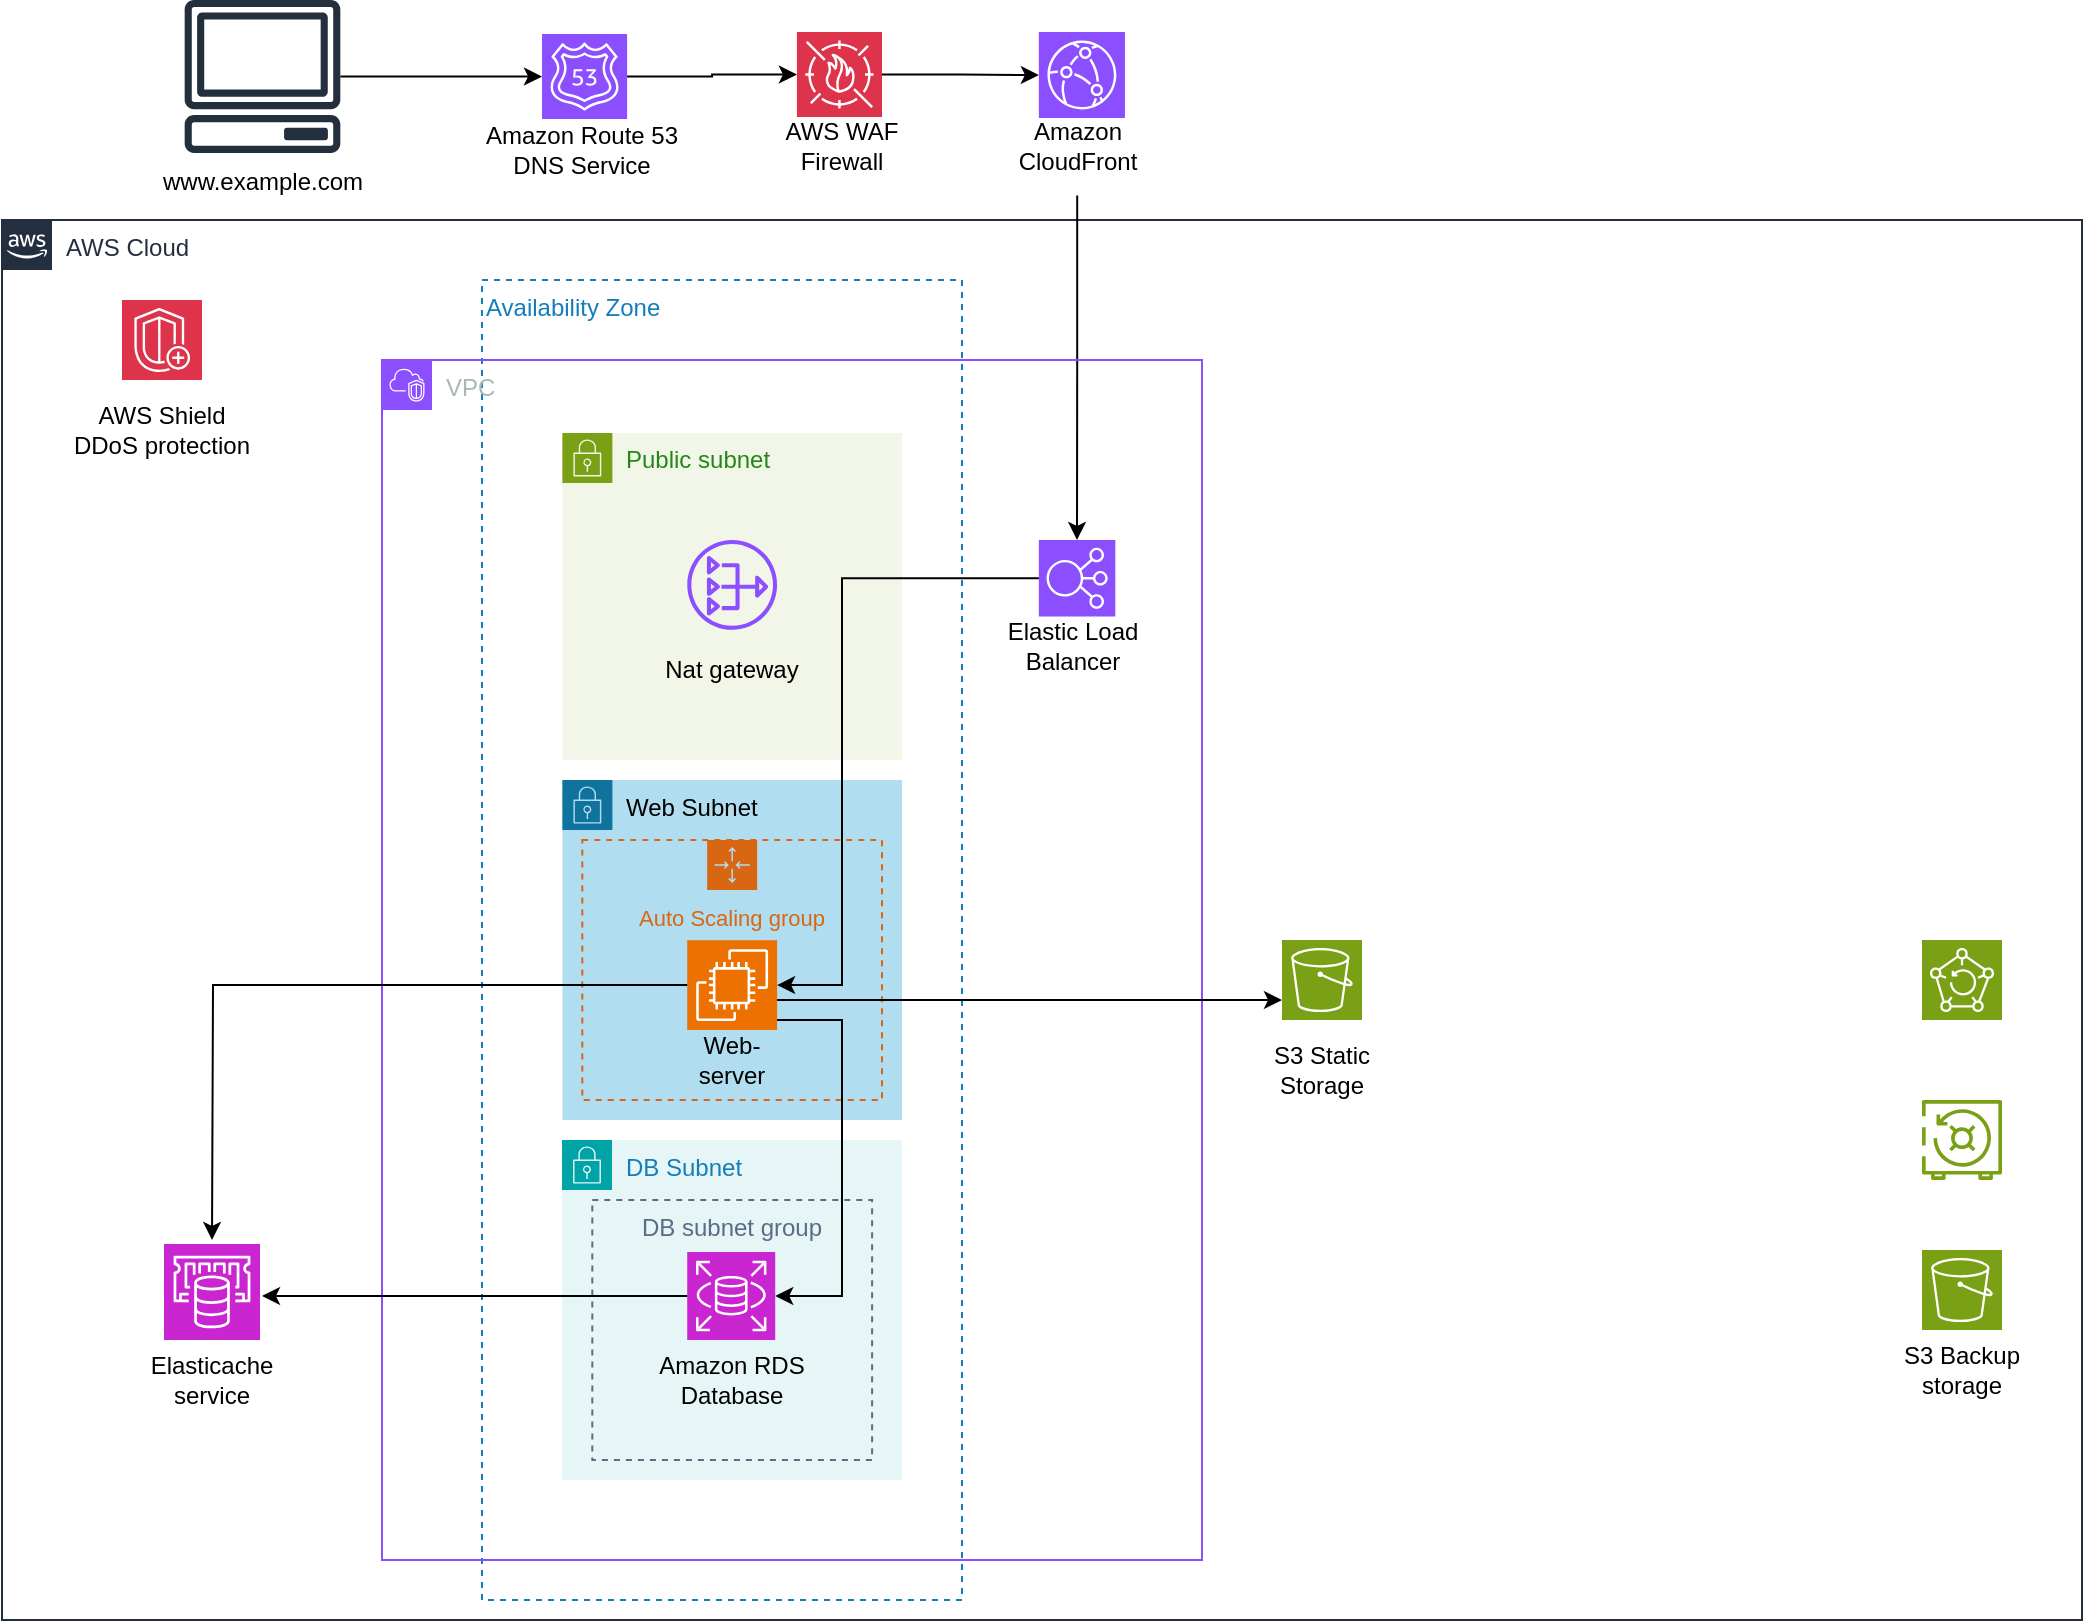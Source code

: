 <mxfile version="24.7.6">
  <diagram id="Ht1M8jgEwFfnCIfOTk4-" name="Page-1">
    <mxGraphModel dx="1271" dy="853" grid="1" gridSize="10" guides="1" tooltips="1" connect="1" arrows="1" fold="1" page="1" pageScale="1" pageWidth="1169" pageHeight="827" math="0" shadow="0">
      <root>
        <mxCell id="0" />
        <mxCell id="1" parent="0" />
        <mxCell id="hU0i-UHhHBunBTIwxAAJ-88" value="Availability Zone" style="fillColor=none;strokeColor=#147EBA;dashed=1;verticalAlign=top;fontStyle=0;fontColor=#147EBA;whiteSpace=wrap;html=1;align=left;" vertex="1" parent="1">
          <mxGeometry x="280" y="150" width="240" height="660" as="geometry" />
        </mxCell>
        <mxCell id="UEzPUAAOIrF-is8g5C7q-74" value="AWS Cloud" style="points=[[0,0],[0.25,0],[0.5,0],[0.75,0],[1,0],[1,0.25],[1,0.5],[1,0.75],[1,1],[0.75,1],[0.5,1],[0.25,1],[0,1],[0,0.75],[0,0.5],[0,0.25]];outlineConnect=0;gradientColor=none;html=1;whiteSpace=wrap;fontSize=12;fontStyle=0;shape=mxgraph.aws4.group;grIcon=mxgraph.aws4.group_aws_cloud_alt;strokeColor=#232F3E;fillColor=none;verticalAlign=top;align=left;spacingLeft=30;fontColor=#232F3E;dashed=0;labelBackgroundColor=#ffffff;container=0;pointerEvents=0;collapsible=0;recursiveResize=0;" parent="1" vertex="1">
          <mxGeometry x="40" y="120" width="1040" height="700" as="geometry" />
        </mxCell>
        <mxCell id="hU0i-UHhHBunBTIwxAAJ-33" value="" style="edgeStyle=orthogonalEdgeStyle;rounded=0;orthogonalLoop=1;jettySize=auto;html=1;entryX=0;entryY=0.5;entryDx=0;entryDy=0;entryPerimeter=0;" edge="1" parent="1" source="hU0i-UHhHBunBTIwxAAJ-27" target="hU0i-UHhHBunBTIwxAAJ-32">
          <mxGeometry relative="1" as="geometry" />
        </mxCell>
        <mxCell id="hU0i-UHhHBunBTIwxAAJ-27" value="" style="sketch=0;outlineConnect=0;fontColor=#232F3E;gradientColor=none;fillColor=#232F3D;strokeColor=none;dashed=0;verticalLabelPosition=bottom;verticalAlign=top;align=center;html=1;fontSize=12;fontStyle=0;aspect=fixed;pointerEvents=1;shape=mxgraph.aws4.client;" vertex="1" parent="1">
          <mxGeometry x="131" y="10.0" width="78.5" height="76.49" as="geometry" />
        </mxCell>
        <mxCell id="hU0i-UHhHBunBTIwxAAJ-28" value="www.example.com" style="text;strokeColor=none;align=center;fillColor=none;html=1;verticalAlign=middle;whiteSpace=wrap;rounded=0;" vertex="1" parent="1">
          <mxGeometry x="109.75" y="86.49" width="121" height="30" as="geometry" />
        </mxCell>
        <mxCell id="hU0i-UHhHBunBTIwxAAJ-32" value="" style="sketch=0;points=[[0,0,0],[0.25,0,0],[0.5,0,0],[0.75,0,0],[1,0,0],[0,1,0],[0.25,1,0],[0.5,1,0],[0.75,1,0],[1,1,0],[0,0.25,0],[0,0.5,0],[0,0.75,0],[1,0.25,0],[1,0.5,0],[1,0.75,0]];outlineConnect=0;fontColor=#232F3E;fillColor=#8C4FFF;strokeColor=#ffffff;dashed=0;verticalLabelPosition=bottom;verticalAlign=top;align=center;html=1;fontSize=12;fontStyle=0;aspect=fixed;shape=mxgraph.aws4.resourceIcon;resIcon=mxgraph.aws4.route_53;" vertex="1" parent="1">
          <mxGeometry x="310" y="26.97" width="42.55" height="42.55" as="geometry" />
        </mxCell>
        <mxCell id="hU0i-UHhHBunBTIwxAAJ-34" value="Amazon Route 53&lt;div&gt;DNS Service&lt;/div&gt;" style="text;strokeColor=none;align=center;fillColor=none;html=1;verticalAlign=middle;whiteSpace=wrap;rounded=0;" vertex="1" parent="1">
          <mxGeometry x="280" y="70" width="100" height="30" as="geometry" />
        </mxCell>
        <mxCell id="hU0i-UHhHBunBTIwxAAJ-50" value="" style="sketch=0;points=[[0,0,0],[0.25,0,0],[0.5,0,0],[0.75,0,0],[1,0,0],[0,1,0],[0.25,1,0],[0.5,1,0],[0.75,1,0],[1,1,0],[0,0.25,0],[0,0.5,0],[0,0.75,0],[1,0.25,0],[1,0.5,0],[1,0.75,0]];outlineConnect=0;fontColor=#232F3E;fillColor=#DD344C;strokeColor=#ffffff;dashed=0;verticalLabelPosition=bottom;verticalAlign=top;align=center;html=1;fontSize=12;fontStyle=0;aspect=fixed;shape=mxgraph.aws4.resourceIcon;resIcon=mxgraph.aws4.waf;" vertex="1" parent="1">
          <mxGeometry x="437.45" y="25.97" width="42.55" height="42.55" as="geometry" />
        </mxCell>
        <mxCell id="hU0i-UHhHBunBTIwxAAJ-51" value="" style="sketch=0;points=[[0,0,0],[0.25,0,0],[0.5,0,0],[0.75,0,0],[1,0,0],[0,1,0],[0.25,1,0],[0.5,1,0],[0.75,1,0],[1,1,0],[0,0.25,0],[0,0.5,0],[0,0.75,0],[1,0.25,0],[1,0.5,0],[1,0.75,0]];outlineConnect=0;fontColor=#232F3E;fillColor=#8C4FFF;strokeColor=#ffffff;dashed=0;verticalLabelPosition=bottom;verticalAlign=top;align=center;html=1;fontSize=12;fontStyle=0;aspect=fixed;shape=mxgraph.aws4.resourceIcon;resIcon=mxgraph.aws4.cloudfront;" vertex="1" parent="1">
          <mxGeometry x="558.43" y="25.97" width="43.05" height="43.05" as="geometry" />
        </mxCell>
        <mxCell id="hU0i-UHhHBunBTIwxAAJ-52" value="AWS WAF Firewall" style="text;strokeColor=none;align=center;fillColor=none;html=1;verticalAlign=middle;whiteSpace=wrap;rounded=0;" vertex="1" parent="1">
          <mxGeometry x="430" y="68.52" width="60" height="29" as="geometry" />
        </mxCell>
        <mxCell id="hU0i-UHhHBunBTIwxAAJ-97" style="edgeStyle=orthogonalEdgeStyle;rounded=0;orthogonalLoop=1;jettySize=auto;html=1;" edge="1" parent="1" source="hU0i-UHhHBunBTIwxAAJ-57" target="hU0i-UHhHBunBTIwxAAJ-40">
          <mxGeometry relative="1" as="geometry" />
        </mxCell>
        <mxCell id="hU0i-UHhHBunBTIwxAAJ-57" value="Amazon CloudFront" style="text;strokeColor=none;align=center;fillColor=none;html=1;verticalAlign=middle;whiteSpace=wrap;rounded=0;" vertex="1" parent="1">
          <mxGeometry x="537.55" y="58.35" width="80" height="49.35" as="geometry" />
        </mxCell>
        <mxCell id="hU0i-UHhHBunBTIwxAAJ-82" style="edgeStyle=orthogonalEdgeStyle;rounded=0;orthogonalLoop=1;jettySize=auto;html=1;entryX=0;entryY=0.5;entryDx=0;entryDy=0;entryPerimeter=0;" edge="1" parent="1" source="hU0i-UHhHBunBTIwxAAJ-32" target="hU0i-UHhHBunBTIwxAAJ-50">
          <mxGeometry relative="1" as="geometry" />
        </mxCell>
        <mxCell id="hU0i-UHhHBunBTIwxAAJ-83" style="edgeStyle=orthogonalEdgeStyle;rounded=0;orthogonalLoop=1;jettySize=auto;html=1;entryX=0;entryY=0.5;entryDx=0;entryDy=0;entryPerimeter=0;" edge="1" parent="1" source="hU0i-UHhHBunBTIwxAAJ-50" target="hU0i-UHhHBunBTIwxAAJ-51">
          <mxGeometry relative="1" as="geometry" />
        </mxCell>
        <mxCell id="hU0i-UHhHBunBTIwxAAJ-36" value="" style="sketch=0;points=[[0,0,0],[0.25,0,0],[0.5,0,0],[0.75,0,0],[1,0,0],[0,1,0],[0.25,1,0],[0.5,1,0],[0.75,1,0],[1,1,0],[0,0.25,0],[0,0.5,0],[0,0.75,0],[1,0.25,0],[1,0.5,0],[1,0.75,0]];outlineConnect=0;fontColor=#232F3E;fillColor=#DD344C;strokeColor=#ffffff;dashed=0;verticalLabelPosition=bottom;verticalAlign=top;align=center;html=1;fontSize=12;fontStyle=0;aspect=fixed;shape=mxgraph.aws4.resourceIcon;resIcon=mxgraph.aws4.shield;" vertex="1" parent="1">
          <mxGeometry x="100" y="160" width="40" height="40" as="geometry" />
        </mxCell>
        <mxCell id="hU0i-UHhHBunBTIwxAAJ-37" value="AWS Shield&lt;div&gt;DDoS protection&lt;/div&gt;" style="text;strokeColor=none;align=center;fillColor=none;html=1;verticalAlign=middle;whiteSpace=wrap;rounded=0;" vertex="1" parent="1">
          <mxGeometry x="69" y="210" width="102" height="30" as="geometry" />
        </mxCell>
        <mxCell id="hU0i-UHhHBunBTIwxAAJ-76" value="" style="sketch=0;points=[[0,0,0],[0.25,0,0],[0.5,0,0],[0.75,0,0],[1,0,0],[0,1,0],[0.25,1,0],[0.5,1,0],[0.75,1,0],[1,1,0],[0,0.25,0],[0,0.5,0],[0,0.75,0],[1,0.25,0],[1,0.5,0],[1,0.75,0]];outlineConnect=0;fontColor=#232F3E;fillColor=#7AA116;strokeColor=#ffffff;dashed=0;verticalLabelPosition=bottom;verticalAlign=top;align=center;html=1;fontSize=12;fontStyle=0;aspect=fixed;shape=mxgraph.aws4.resourceIcon;resIcon=mxgraph.aws4.s3;" vertex="1" parent="1">
          <mxGeometry x="1000" y="635" width="40" height="40" as="geometry" />
        </mxCell>
        <mxCell id="hU0i-UHhHBunBTIwxAAJ-77" value="" style="sketch=0;points=[[0,0,0],[0.25,0,0],[0.5,0,0],[0.75,0,0],[1,0,0],[0,1,0],[0.25,1,0],[0.5,1,0],[0.75,1,0],[1,1,0],[0,0.25,0],[0,0.5,0],[0,0.75,0],[1,0.25,0],[1,0.5,0],[1,0.75,0]];outlineConnect=0;fontColor=#232F3E;fillColor=#7AA116;strokeColor=#ffffff;dashed=0;verticalLabelPosition=bottom;verticalAlign=top;align=center;html=1;fontSize=12;fontStyle=0;aspect=fixed;shape=mxgraph.aws4.resourceIcon;resIcon=mxgraph.aws4.s3;" vertex="1" parent="1">
          <mxGeometry x="680" y="480" width="40" height="40" as="geometry" />
        </mxCell>
        <mxCell id="hU0i-UHhHBunBTIwxAAJ-71" value="VPC" style="points=[[0,0],[0.25,0],[0.5,0],[0.75,0],[1,0],[1,0.25],[1,0.5],[1,0.75],[1,1],[0.75,1],[0.5,1],[0.25,1],[0,1],[0,0.75],[0,0.5],[0,0.25]];outlineConnect=0;gradientColor=none;html=1;whiteSpace=wrap;fontSize=12;fontStyle=0;container=0;pointerEvents=0;collapsible=0;recursiveResize=0;shape=mxgraph.aws4.group;grIcon=mxgraph.aws4.group_vpc2;strokeColor=#8C4FFF;fillColor=none;verticalAlign=top;align=left;spacingLeft=30;fontColor=#AAB7B8;dashed=0;" vertex="1" parent="1">
          <mxGeometry x="230" y="190" width="410" height="600" as="geometry" />
        </mxCell>
        <mxCell id="hU0i-UHhHBunBTIwxAAJ-38" value="Public subnet" style="points=[[0,0],[0.25,0],[0.5,0],[0.75,0],[1,0],[1,0.25],[1,0.5],[1,0.75],[1,1],[0.75,1],[0.5,1],[0.25,1],[0,1],[0,0.75],[0,0.5],[0,0.25]];outlineConnect=0;gradientColor=none;html=1;whiteSpace=wrap;fontSize=12;fontStyle=0;container=1;pointerEvents=0;collapsible=0;recursiveResize=0;shape=mxgraph.aws4.group;grIcon=mxgraph.aws4.group_security_group;grStroke=0;strokeColor=#7AA116;fillColor=#F2F6E8;verticalAlign=top;align=left;spacingLeft=30;fontColor=#248814;dashed=0;" vertex="1" parent="1">
          <mxGeometry x="320.19" y="226.48" width="169.81" height="163.52" as="geometry" />
        </mxCell>
        <mxCell id="hU0i-UHhHBunBTIwxAAJ-44" value="" style="sketch=0;outlineConnect=0;fontColor=#232F3E;gradientColor=none;fillColor=#8C4FFF;strokeColor=none;dashed=0;verticalLabelPosition=bottom;verticalAlign=top;align=center;html=1;fontSize=12;fontStyle=0;aspect=fixed;pointerEvents=1;shape=mxgraph.aws4.nat_gateway;" vertex="1" parent="hU0i-UHhHBunBTIwxAAJ-38">
          <mxGeometry x="62.45" y="53.52" width="44.9" height="44.9" as="geometry" />
        </mxCell>
        <mxCell id="hU0i-UHhHBunBTIwxAAJ-48" value="Nat gateway" style="text;strokeColor=none;align=center;fillColor=none;html=1;verticalAlign=middle;whiteSpace=wrap;rounded=0;" vertex="1" parent="hU0i-UHhHBunBTIwxAAJ-38">
          <mxGeometry x="44.9" y="103.52" width="80" height="30" as="geometry" />
        </mxCell>
        <mxCell id="hU0i-UHhHBunBTIwxAAJ-40" value="" style="sketch=0;points=[[0,0,0],[0.25,0,0],[0.5,0,0],[0.75,0,0],[1,0,0],[0,1,0],[0.25,1,0],[0.5,1,0],[0.75,1,0],[1,1,0],[0,0.25,0],[0,0.5,0],[0,0.75,0],[1,0.25,0],[1,0.5,0],[1,0.75,0]];outlineConnect=0;fontColor=#232F3E;fillColor=#8C4FFF;strokeColor=#ffffff;dashed=0;verticalLabelPosition=bottom;verticalAlign=top;align=center;html=1;fontSize=12;fontStyle=0;aspect=fixed;shape=mxgraph.aws4.resourceIcon;resIcon=mxgraph.aws4.elastic_load_balancing;" vertex="1" parent="1">
          <mxGeometry x="558.43" y="280" width="38.24" height="38.24" as="geometry" />
        </mxCell>
        <mxCell id="hU0i-UHhHBunBTIwxAAJ-21" value="Web Subnet" style="points=[[0,0],[0.25,0],[0.5,0],[0.75,0],[1,0],[1,0.25],[1,0.5],[1,0.75],[1,1],[0.75,1],[0.5,1],[0.25,1],[0,1],[0,0.75],[0,0.5],[0,0.25]];outlineConnect=0;html=1;whiteSpace=wrap;fontSize=12;fontStyle=0;container=1;pointerEvents=0;collapsible=0;recursiveResize=0;shape=mxgraph.aws4.group;grIcon=mxgraph.aws4.group_security_group;grStroke=0;strokeColor=#10739e;fillColor=#b1ddf0;verticalAlign=top;align=left;spacingLeft=30;dashed=0;" vertex="1" parent="1">
          <mxGeometry x="320.19" y="400" width="169.81" height="170" as="geometry" />
        </mxCell>
        <mxCell id="hU0i-UHhHBunBTIwxAAJ-41" value="Elastic Load Balancer" style="text;strokeColor=none;align=center;fillColor=none;html=1;verticalAlign=middle;whiteSpace=wrap;rounded=0;" vertex="1" parent="1">
          <mxGeometry x="537.55" y="318.24" width="75" height="30" as="geometry" />
        </mxCell>
        <mxCell id="hU0i-UHhHBunBTIwxAAJ-72" value="&lt;div style=&quot;&quot;&gt;&lt;span style=&quot;background-color: initial;&quot;&gt;&lt;font style=&quot;font-size: 11px;&quot;&gt;Auto Scaling group&lt;/font&gt;&lt;/span&gt;&lt;/div&gt;" style="points=[[0,0],[0.25,0],[0.5,0],[0.75,0],[1,0],[1,0.25],[1,0.5],[1,0.75],[1,1],[0.75,1],[0.5,1],[0.25,1],[0,1],[0,0.75],[0,0.5],[0,0.25]];outlineConnect=0;gradientColor=none;html=1;whiteSpace=wrap;fontSize=12;fontStyle=0;container=1;pointerEvents=0;collapsible=0;recursiveResize=0;shape=mxgraph.aws4.groupCenter;grIcon=mxgraph.aws4.group_auto_scaling_group;grStroke=1;strokeColor=#D86613;fillColor=none;verticalAlign=top;align=center;fontColor=#D86613;dashed=1;spacingTop=25;" vertex="1" parent="1">
          <mxGeometry x="330.15" y="430" width="149.85" height="130" as="geometry" />
        </mxCell>
        <mxCell id="hU0i-UHhHBunBTIwxAAJ-13" value="" style="sketch=0;points=[[0,0,0],[0.25,0,0],[0.5,0,0],[0.75,0,0],[1,0,0],[0,1,0],[0.25,1,0],[0.5,1,0],[0.75,1,0],[1,1,0],[0,0.25,0],[0,0.5,0],[0,0.75,0],[1,0.25,0],[1,0.5,0],[1,0.75,0]];outlineConnect=0;fontColor=#232F3E;fillColor=#ED7100;strokeColor=#ffffff;dashed=0;verticalLabelPosition=bottom;verticalAlign=top;align=center;html=1;fontSize=12;fontStyle=0;aspect=fixed;shape=mxgraph.aws4.resourceIcon;resIcon=mxgraph.aws4.ec2;" vertex="1" parent="hU0i-UHhHBunBTIwxAAJ-72">
          <mxGeometry x="52.46" y="50.07" width="44.93" height="44.93" as="geometry" />
        </mxCell>
        <mxCell id="hU0i-UHhHBunBTIwxAAJ-14" value="Web-server" style="text;strokeColor=none;align=center;fillColor=none;html=1;verticalAlign=middle;whiteSpace=wrap;rounded=0;" vertex="1" parent="hU0i-UHhHBunBTIwxAAJ-72">
          <mxGeometry x="44.93" y="100" width="60" height="20" as="geometry" />
        </mxCell>
        <mxCell id="hU0i-UHhHBunBTIwxAAJ-91" value="S3 Static Storage" style="text;strokeColor=none;align=center;fillColor=none;html=1;verticalAlign=middle;whiteSpace=wrap;rounded=0;" vertex="1" parent="1">
          <mxGeometry x="670" y="530" width="60" height="30" as="geometry" />
        </mxCell>
        <mxCell id="hU0i-UHhHBunBTIwxAAJ-92" value="S3 Backup storage" style="text;strokeColor=none;align=center;fillColor=none;html=1;verticalAlign=middle;whiteSpace=wrap;rounded=0;" vertex="1" parent="1">
          <mxGeometry x="980" y="680" width="80" height="30" as="geometry" />
        </mxCell>
        <mxCell id="hU0i-UHhHBunBTIwxAAJ-4" value="" style="sketch=0;points=[[0,0,0],[0.25,0,0],[0.5,0,0],[0.75,0,0],[1,0,0],[0,1,0],[0.25,1,0],[0.5,1,0],[0.75,1,0],[1,1,0],[0,0.25,0],[0,0.5,0],[0,0.75,0],[1,0.25,0],[1,0.5,0],[1,0.75,0]];outlineConnect=0;fontColor=#232F3E;fillColor=#7AA116;strokeColor=#ffffff;dashed=0;verticalLabelPosition=bottom;verticalAlign=top;align=center;html=1;fontSize=12;fontStyle=0;aspect=fixed;shape=mxgraph.aws4.resourceIcon;resIcon=mxgraph.aws4.backup;" vertex="1" parent="1">
          <mxGeometry x="1000" y="480" width="40" height="40" as="geometry" />
        </mxCell>
        <mxCell id="hU0i-UHhHBunBTIwxAAJ-5" value="" style="sketch=0;outlineConnect=0;fontColor=#232F3E;gradientColor=none;fillColor=#7AA116;strokeColor=none;dashed=0;verticalLabelPosition=bottom;verticalAlign=top;align=center;html=1;fontSize=12;fontStyle=0;aspect=fixed;pointerEvents=1;shape=mxgraph.aws4.backup_vault;" vertex="1" parent="1">
          <mxGeometry x="1000" y="560" width="40" height="40" as="geometry" />
        </mxCell>
        <mxCell id="hU0i-UHhHBunBTIwxAAJ-99" value="DB Subnet" style="points=[[0,0],[0.25,0],[0.5,0],[0.75,0],[1,0],[1,0.25],[1,0.5],[1,0.75],[1,1],[0.75,1],[0.5,1],[0.25,1],[0,1],[0,0.75],[0,0.5],[0,0.25]];outlineConnect=0;gradientColor=none;html=1;whiteSpace=wrap;fontSize=12;fontStyle=0;container=1;pointerEvents=0;collapsible=0;recursiveResize=0;shape=mxgraph.aws4.group;grIcon=mxgraph.aws4.group_security_group;grStroke=0;strokeColor=#00A4A6;fillColor=#E6F6F7;verticalAlign=top;align=left;spacingLeft=30;fontColor=#147EBA;dashed=0;" vertex="1" parent="1">
          <mxGeometry x="320" y="580" width="170" height="170" as="geometry" />
        </mxCell>
        <mxCell id="hU0i-UHhHBunBTIwxAAJ-103" value="DB subnet group&lt;div&gt;&lt;br&gt;&lt;/div&gt;" style="fillColor=none;strokeColor=#5A6C86;dashed=1;verticalAlign=top;fontStyle=0;fontColor=#5A6C86;whiteSpace=wrap;html=1;" vertex="1" parent="hU0i-UHhHBunBTIwxAAJ-99">
          <mxGeometry x="15.15" y="30" width="139.9" height="130" as="geometry" />
        </mxCell>
        <mxCell id="hU0i-UHhHBunBTIwxAAJ-100" value="" style="sketch=0;points=[[0,0,0],[0.25,0,0],[0.5,0,0],[0.75,0,0],[1,0,0],[0,1,0],[0.25,1,0],[0.5,1,0],[0.75,1,0],[1,1,0],[0,0.25,0],[0,0.5,0],[0,0.75,0],[1,0.25,0],[1,0.5,0],[1,0.75,0]];outlineConnect=0;fontColor=#232F3E;fillColor=#C925D1;strokeColor=#ffffff;dashed=0;verticalLabelPosition=bottom;verticalAlign=top;align=center;html=1;fontSize=12;fontStyle=0;aspect=fixed;shape=mxgraph.aws4.resourceIcon;resIcon=mxgraph.aws4.rds;" vertex="1" parent="hU0i-UHhHBunBTIwxAAJ-99">
          <mxGeometry x="62.61" y="56" width="44" height="44" as="geometry" />
        </mxCell>
        <mxCell id="hU0i-UHhHBunBTIwxAAJ-101" style="edgeStyle=orthogonalEdgeStyle;rounded=0;orthogonalLoop=1;jettySize=auto;html=1;entryX=1;entryY=0.5;entryDx=0;entryDy=0;entryPerimeter=0;" edge="1" parent="1" source="hU0i-UHhHBunBTIwxAAJ-40" target="hU0i-UHhHBunBTIwxAAJ-13">
          <mxGeometry relative="1" as="geometry">
            <Array as="points">
              <mxPoint x="460" y="299" />
              <mxPoint x="460" y="503" />
            </Array>
          </mxGeometry>
        </mxCell>
        <mxCell id="hU0i-UHhHBunBTIwxAAJ-102" value="Amazon RDS Database" style="text;strokeColor=none;align=center;fillColor=none;html=1;verticalAlign=middle;whiteSpace=wrap;rounded=0;" vertex="1" parent="1">
          <mxGeometry x="355.1" y="680" width="100" height="40" as="geometry" />
        </mxCell>
        <mxCell id="hU0i-UHhHBunBTIwxAAJ-104" value="" style="sketch=0;points=[[0,0,0],[0.25,0,0],[0.5,0,0],[0.75,0,0],[1,0,0],[0,1,0],[0.25,1,0],[0.5,1,0],[0.75,1,0],[1,1,0],[0,0.25,0],[0,0.5,0],[0,0.75,0],[1,0.25,0],[1,0.5,0],[1,0.75,0]];outlineConnect=0;fontColor=#232F3E;fillColor=#C925D1;strokeColor=#ffffff;dashed=0;verticalLabelPosition=bottom;verticalAlign=top;align=center;html=1;fontSize=12;fontStyle=0;aspect=fixed;shape=mxgraph.aws4.resourceIcon;resIcon=mxgraph.aws4.elasticache;" vertex="1" parent="1">
          <mxGeometry x="121" y="632" width="48" height="48" as="geometry" />
        </mxCell>
        <mxCell id="hU0i-UHhHBunBTIwxAAJ-105" value="Elasticache service" style="text;strokeColor=none;align=center;fillColor=none;html=1;verticalAlign=middle;whiteSpace=wrap;rounded=0;" vertex="1" parent="1">
          <mxGeometry x="100" y="685" width="90" height="30" as="geometry" />
        </mxCell>
        <mxCell id="hU0i-UHhHBunBTIwxAAJ-107" style="edgeStyle=orthogonalEdgeStyle;rounded=0;orthogonalLoop=1;jettySize=auto;html=1;" edge="1" parent="1" source="hU0i-UHhHBunBTIwxAAJ-100">
          <mxGeometry relative="1" as="geometry">
            <mxPoint x="170" y="658" as="targetPoint" />
          </mxGeometry>
        </mxCell>
        <mxCell id="hU0i-UHhHBunBTIwxAAJ-108" style="edgeStyle=orthogonalEdgeStyle;rounded=0;orthogonalLoop=1;jettySize=auto;html=1;" edge="1" parent="1" source="hU0i-UHhHBunBTIwxAAJ-13">
          <mxGeometry relative="1" as="geometry">
            <mxPoint x="145" y="630" as="targetPoint" />
          </mxGeometry>
        </mxCell>
        <mxCell id="hU0i-UHhHBunBTIwxAAJ-109" style="edgeStyle=orthogonalEdgeStyle;rounded=0;orthogonalLoop=1;jettySize=auto;html=1;entryX=0;entryY=0.75;entryDx=0;entryDy=0;entryPerimeter=0;" edge="1" parent="1" source="hU0i-UHhHBunBTIwxAAJ-13" target="hU0i-UHhHBunBTIwxAAJ-77">
          <mxGeometry relative="1" as="geometry">
            <Array as="points">
              <mxPoint x="490" y="510" />
              <mxPoint x="490" y="510" />
            </Array>
          </mxGeometry>
        </mxCell>
        <mxCell id="hU0i-UHhHBunBTIwxAAJ-110" style="edgeStyle=orthogonalEdgeStyle;rounded=0;orthogonalLoop=1;jettySize=auto;html=1;entryX=1;entryY=0.5;entryDx=0;entryDy=0;entryPerimeter=0;" edge="1" parent="1" source="hU0i-UHhHBunBTIwxAAJ-13" target="hU0i-UHhHBunBTIwxAAJ-100">
          <mxGeometry relative="1" as="geometry">
            <Array as="points">
              <mxPoint x="460" y="520" />
              <mxPoint x="460" y="658" />
            </Array>
          </mxGeometry>
        </mxCell>
      </root>
    </mxGraphModel>
  </diagram>
</mxfile>
